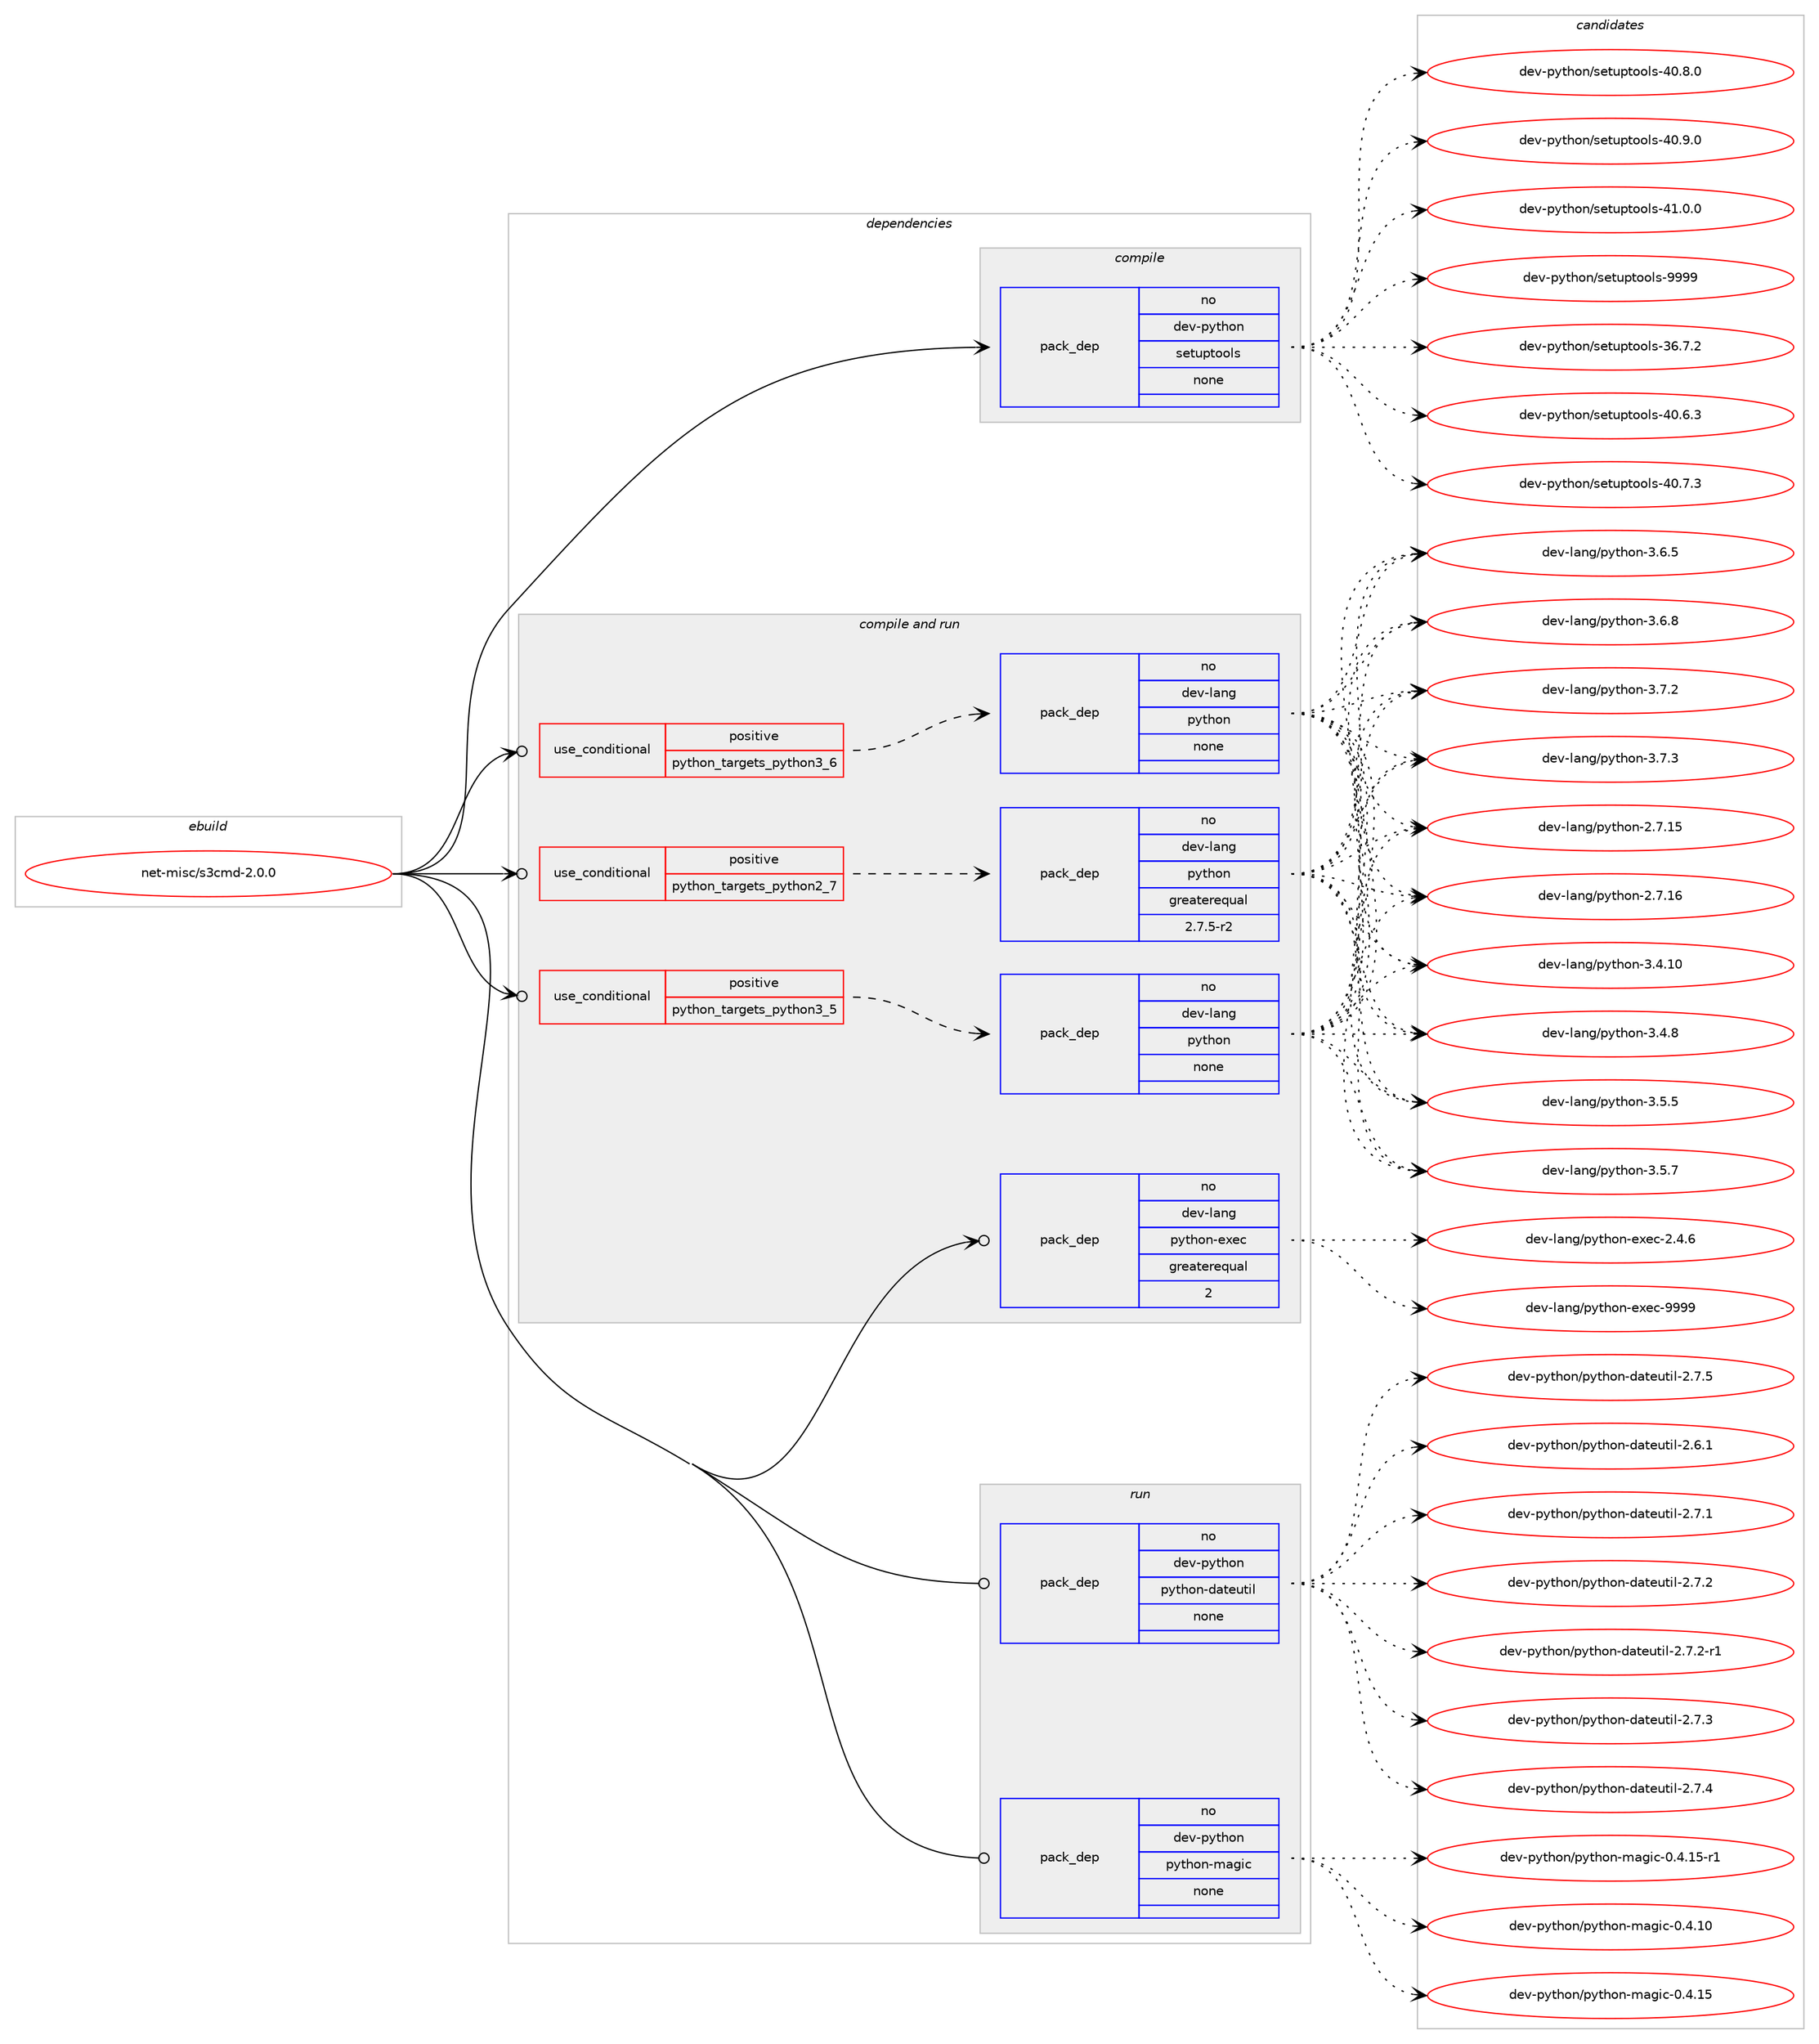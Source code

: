 digraph prolog {

# *************
# Graph options
# *************

newrank=true;
concentrate=true;
compound=true;
graph [rankdir=LR,fontname=Helvetica,fontsize=10,ranksep=1.5];#, ranksep=2.5, nodesep=0.2];
edge  [arrowhead=vee];
node  [fontname=Helvetica,fontsize=10];

# **********
# The ebuild
# **********

subgraph cluster_leftcol {
color=gray;
rank=same;
label=<<i>ebuild</i>>;
id [label="net-misc/s3cmd-2.0.0", color=red, width=4, href="../net-misc/s3cmd-2.0.0.svg"];
}

# ****************
# The dependencies
# ****************

subgraph cluster_midcol {
color=gray;
label=<<i>dependencies</i>>;
subgraph cluster_compile {
fillcolor="#eeeeee";
style=filled;
label=<<i>compile</i>>;
subgraph pack3033 {
dependency4119 [label=<<TABLE BORDER="0" CELLBORDER="1" CELLSPACING="0" CELLPADDING="4" WIDTH="220"><TR><TD ROWSPAN="6" CELLPADDING="30">pack_dep</TD></TR><TR><TD WIDTH="110">no</TD></TR><TR><TD>dev-python</TD></TR><TR><TD>setuptools</TD></TR><TR><TD>none</TD></TR><TR><TD></TD></TR></TABLE>>, shape=none, color=blue];
}
id:e -> dependency4119:w [weight=20,style="solid",arrowhead="vee"];
}
subgraph cluster_compileandrun {
fillcolor="#eeeeee";
style=filled;
label=<<i>compile and run</i>>;
subgraph cond1020 {
dependency4120 [label=<<TABLE BORDER="0" CELLBORDER="1" CELLSPACING="0" CELLPADDING="4"><TR><TD ROWSPAN="3" CELLPADDING="10">use_conditional</TD></TR><TR><TD>positive</TD></TR><TR><TD>python_targets_python2_7</TD></TR></TABLE>>, shape=none, color=red];
subgraph pack3034 {
dependency4121 [label=<<TABLE BORDER="0" CELLBORDER="1" CELLSPACING="0" CELLPADDING="4" WIDTH="220"><TR><TD ROWSPAN="6" CELLPADDING="30">pack_dep</TD></TR><TR><TD WIDTH="110">no</TD></TR><TR><TD>dev-lang</TD></TR><TR><TD>python</TD></TR><TR><TD>greaterequal</TD></TR><TR><TD>2.7.5-r2</TD></TR></TABLE>>, shape=none, color=blue];
}
dependency4120:e -> dependency4121:w [weight=20,style="dashed",arrowhead="vee"];
}
id:e -> dependency4120:w [weight=20,style="solid",arrowhead="odotvee"];
subgraph cond1021 {
dependency4122 [label=<<TABLE BORDER="0" CELLBORDER="1" CELLSPACING="0" CELLPADDING="4"><TR><TD ROWSPAN="3" CELLPADDING="10">use_conditional</TD></TR><TR><TD>positive</TD></TR><TR><TD>python_targets_python3_5</TD></TR></TABLE>>, shape=none, color=red];
subgraph pack3035 {
dependency4123 [label=<<TABLE BORDER="0" CELLBORDER="1" CELLSPACING="0" CELLPADDING="4" WIDTH="220"><TR><TD ROWSPAN="6" CELLPADDING="30">pack_dep</TD></TR><TR><TD WIDTH="110">no</TD></TR><TR><TD>dev-lang</TD></TR><TR><TD>python</TD></TR><TR><TD>none</TD></TR><TR><TD></TD></TR></TABLE>>, shape=none, color=blue];
}
dependency4122:e -> dependency4123:w [weight=20,style="dashed",arrowhead="vee"];
}
id:e -> dependency4122:w [weight=20,style="solid",arrowhead="odotvee"];
subgraph cond1022 {
dependency4124 [label=<<TABLE BORDER="0" CELLBORDER="1" CELLSPACING="0" CELLPADDING="4"><TR><TD ROWSPAN="3" CELLPADDING="10">use_conditional</TD></TR><TR><TD>positive</TD></TR><TR><TD>python_targets_python3_6</TD></TR></TABLE>>, shape=none, color=red];
subgraph pack3036 {
dependency4125 [label=<<TABLE BORDER="0" CELLBORDER="1" CELLSPACING="0" CELLPADDING="4" WIDTH="220"><TR><TD ROWSPAN="6" CELLPADDING="30">pack_dep</TD></TR><TR><TD WIDTH="110">no</TD></TR><TR><TD>dev-lang</TD></TR><TR><TD>python</TD></TR><TR><TD>none</TD></TR><TR><TD></TD></TR></TABLE>>, shape=none, color=blue];
}
dependency4124:e -> dependency4125:w [weight=20,style="dashed",arrowhead="vee"];
}
id:e -> dependency4124:w [weight=20,style="solid",arrowhead="odotvee"];
subgraph pack3037 {
dependency4126 [label=<<TABLE BORDER="0" CELLBORDER="1" CELLSPACING="0" CELLPADDING="4" WIDTH="220"><TR><TD ROWSPAN="6" CELLPADDING="30">pack_dep</TD></TR><TR><TD WIDTH="110">no</TD></TR><TR><TD>dev-lang</TD></TR><TR><TD>python-exec</TD></TR><TR><TD>greaterequal</TD></TR><TR><TD>2</TD></TR></TABLE>>, shape=none, color=blue];
}
id:e -> dependency4126:w [weight=20,style="solid",arrowhead="odotvee"];
}
subgraph cluster_run {
fillcolor="#eeeeee";
style=filled;
label=<<i>run</i>>;
subgraph pack3038 {
dependency4127 [label=<<TABLE BORDER="0" CELLBORDER="1" CELLSPACING="0" CELLPADDING="4" WIDTH="220"><TR><TD ROWSPAN="6" CELLPADDING="30">pack_dep</TD></TR><TR><TD WIDTH="110">no</TD></TR><TR><TD>dev-python</TD></TR><TR><TD>python-dateutil</TD></TR><TR><TD>none</TD></TR><TR><TD></TD></TR></TABLE>>, shape=none, color=blue];
}
id:e -> dependency4127:w [weight=20,style="solid",arrowhead="odot"];
subgraph pack3039 {
dependency4128 [label=<<TABLE BORDER="0" CELLBORDER="1" CELLSPACING="0" CELLPADDING="4" WIDTH="220"><TR><TD ROWSPAN="6" CELLPADDING="30">pack_dep</TD></TR><TR><TD WIDTH="110">no</TD></TR><TR><TD>dev-python</TD></TR><TR><TD>python-magic</TD></TR><TR><TD>none</TD></TR><TR><TD></TD></TR></TABLE>>, shape=none, color=blue];
}
id:e -> dependency4128:w [weight=20,style="solid",arrowhead="odot"];
}
}

# **************
# The candidates
# **************

subgraph cluster_choices {
rank=same;
color=gray;
label=<<i>candidates</i>>;

subgraph choice3033 {
color=black;
nodesep=1;
choice100101118451121211161041111104711510111611711211611111110811545515446554650 [label="dev-python/setuptools-36.7.2", color=red, width=4,href="../dev-python/setuptools-36.7.2.svg"];
choice100101118451121211161041111104711510111611711211611111110811545524846544651 [label="dev-python/setuptools-40.6.3", color=red, width=4,href="../dev-python/setuptools-40.6.3.svg"];
choice100101118451121211161041111104711510111611711211611111110811545524846554651 [label="dev-python/setuptools-40.7.3", color=red, width=4,href="../dev-python/setuptools-40.7.3.svg"];
choice100101118451121211161041111104711510111611711211611111110811545524846564648 [label="dev-python/setuptools-40.8.0", color=red, width=4,href="../dev-python/setuptools-40.8.0.svg"];
choice100101118451121211161041111104711510111611711211611111110811545524846574648 [label="dev-python/setuptools-40.9.0", color=red, width=4,href="../dev-python/setuptools-40.9.0.svg"];
choice100101118451121211161041111104711510111611711211611111110811545524946484648 [label="dev-python/setuptools-41.0.0", color=red, width=4,href="../dev-python/setuptools-41.0.0.svg"];
choice10010111845112121116104111110471151011161171121161111111081154557575757 [label="dev-python/setuptools-9999", color=red, width=4,href="../dev-python/setuptools-9999.svg"];
dependency4119:e -> choice100101118451121211161041111104711510111611711211611111110811545515446554650:w [style=dotted,weight="100"];
dependency4119:e -> choice100101118451121211161041111104711510111611711211611111110811545524846544651:w [style=dotted,weight="100"];
dependency4119:e -> choice100101118451121211161041111104711510111611711211611111110811545524846554651:w [style=dotted,weight="100"];
dependency4119:e -> choice100101118451121211161041111104711510111611711211611111110811545524846564648:w [style=dotted,weight="100"];
dependency4119:e -> choice100101118451121211161041111104711510111611711211611111110811545524846574648:w [style=dotted,weight="100"];
dependency4119:e -> choice100101118451121211161041111104711510111611711211611111110811545524946484648:w [style=dotted,weight="100"];
dependency4119:e -> choice10010111845112121116104111110471151011161171121161111111081154557575757:w [style=dotted,weight="100"];
}
subgraph choice3034 {
color=black;
nodesep=1;
choice10010111845108971101034711212111610411111045504655464953 [label="dev-lang/python-2.7.15", color=red, width=4,href="../dev-lang/python-2.7.15.svg"];
choice10010111845108971101034711212111610411111045504655464954 [label="dev-lang/python-2.7.16", color=red, width=4,href="../dev-lang/python-2.7.16.svg"];
choice10010111845108971101034711212111610411111045514652464948 [label="dev-lang/python-3.4.10", color=red, width=4,href="../dev-lang/python-3.4.10.svg"];
choice100101118451089711010347112121116104111110455146524656 [label="dev-lang/python-3.4.8", color=red, width=4,href="../dev-lang/python-3.4.8.svg"];
choice100101118451089711010347112121116104111110455146534653 [label="dev-lang/python-3.5.5", color=red, width=4,href="../dev-lang/python-3.5.5.svg"];
choice100101118451089711010347112121116104111110455146534655 [label="dev-lang/python-3.5.7", color=red, width=4,href="../dev-lang/python-3.5.7.svg"];
choice100101118451089711010347112121116104111110455146544653 [label="dev-lang/python-3.6.5", color=red, width=4,href="../dev-lang/python-3.6.5.svg"];
choice100101118451089711010347112121116104111110455146544656 [label="dev-lang/python-3.6.8", color=red, width=4,href="../dev-lang/python-3.6.8.svg"];
choice100101118451089711010347112121116104111110455146554650 [label="dev-lang/python-3.7.2", color=red, width=4,href="../dev-lang/python-3.7.2.svg"];
choice100101118451089711010347112121116104111110455146554651 [label="dev-lang/python-3.7.3", color=red, width=4,href="../dev-lang/python-3.7.3.svg"];
dependency4121:e -> choice10010111845108971101034711212111610411111045504655464953:w [style=dotted,weight="100"];
dependency4121:e -> choice10010111845108971101034711212111610411111045504655464954:w [style=dotted,weight="100"];
dependency4121:e -> choice10010111845108971101034711212111610411111045514652464948:w [style=dotted,weight="100"];
dependency4121:e -> choice100101118451089711010347112121116104111110455146524656:w [style=dotted,weight="100"];
dependency4121:e -> choice100101118451089711010347112121116104111110455146534653:w [style=dotted,weight="100"];
dependency4121:e -> choice100101118451089711010347112121116104111110455146534655:w [style=dotted,weight="100"];
dependency4121:e -> choice100101118451089711010347112121116104111110455146544653:w [style=dotted,weight="100"];
dependency4121:e -> choice100101118451089711010347112121116104111110455146544656:w [style=dotted,weight="100"];
dependency4121:e -> choice100101118451089711010347112121116104111110455146554650:w [style=dotted,weight="100"];
dependency4121:e -> choice100101118451089711010347112121116104111110455146554651:w [style=dotted,weight="100"];
}
subgraph choice3035 {
color=black;
nodesep=1;
choice10010111845108971101034711212111610411111045504655464953 [label="dev-lang/python-2.7.15", color=red, width=4,href="../dev-lang/python-2.7.15.svg"];
choice10010111845108971101034711212111610411111045504655464954 [label="dev-lang/python-2.7.16", color=red, width=4,href="../dev-lang/python-2.7.16.svg"];
choice10010111845108971101034711212111610411111045514652464948 [label="dev-lang/python-3.4.10", color=red, width=4,href="../dev-lang/python-3.4.10.svg"];
choice100101118451089711010347112121116104111110455146524656 [label="dev-lang/python-3.4.8", color=red, width=4,href="../dev-lang/python-3.4.8.svg"];
choice100101118451089711010347112121116104111110455146534653 [label="dev-lang/python-3.5.5", color=red, width=4,href="../dev-lang/python-3.5.5.svg"];
choice100101118451089711010347112121116104111110455146534655 [label="dev-lang/python-3.5.7", color=red, width=4,href="../dev-lang/python-3.5.7.svg"];
choice100101118451089711010347112121116104111110455146544653 [label="dev-lang/python-3.6.5", color=red, width=4,href="../dev-lang/python-3.6.5.svg"];
choice100101118451089711010347112121116104111110455146544656 [label="dev-lang/python-3.6.8", color=red, width=4,href="../dev-lang/python-3.6.8.svg"];
choice100101118451089711010347112121116104111110455146554650 [label="dev-lang/python-3.7.2", color=red, width=4,href="../dev-lang/python-3.7.2.svg"];
choice100101118451089711010347112121116104111110455146554651 [label="dev-lang/python-3.7.3", color=red, width=4,href="../dev-lang/python-3.7.3.svg"];
dependency4123:e -> choice10010111845108971101034711212111610411111045504655464953:w [style=dotted,weight="100"];
dependency4123:e -> choice10010111845108971101034711212111610411111045504655464954:w [style=dotted,weight="100"];
dependency4123:e -> choice10010111845108971101034711212111610411111045514652464948:w [style=dotted,weight="100"];
dependency4123:e -> choice100101118451089711010347112121116104111110455146524656:w [style=dotted,weight="100"];
dependency4123:e -> choice100101118451089711010347112121116104111110455146534653:w [style=dotted,weight="100"];
dependency4123:e -> choice100101118451089711010347112121116104111110455146534655:w [style=dotted,weight="100"];
dependency4123:e -> choice100101118451089711010347112121116104111110455146544653:w [style=dotted,weight="100"];
dependency4123:e -> choice100101118451089711010347112121116104111110455146544656:w [style=dotted,weight="100"];
dependency4123:e -> choice100101118451089711010347112121116104111110455146554650:w [style=dotted,weight="100"];
dependency4123:e -> choice100101118451089711010347112121116104111110455146554651:w [style=dotted,weight="100"];
}
subgraph choice3036 {
color=black;
nodesep=1;
choice10010111845108971101034711212111610411111045504655464953 [label="dev-lang/python-2.7.15", color=red, width=4,href="../dev-lang/python-2.7.15.svg"];
choice10010111845108971101034711212111610411111045504655464954 [label="dev-lang/python-2.7.16", color=red, width=4,href="../dev-lang/python-2.7.16.svg"];
choice10010111845108971101034711212111610411111045514652464948 [label="dev-lang/python-3.4.10", color=red, width=4,href="../dev-lang/python-3.4.10.svg"];
choice100101118451089711010347112121116104111110455146524656 [label="dev-lang/python-3.4.8", color=red, width=4,href="../dev-lang/python-3.4.8.svg"];
choice100101118451089711010347112121116104111110455146534653 [label="dev-lang/python-3.5.5", color=red, width=4,href="../dev-lang/python-3.5.5.svg"];
choice100101118451089711010347112121116104111110455146534655 [label="dev-lang/python-3.5.7", color=red, width=4,href="../dev-lang/python-3.5.7.svg"];
choice100101118451089711010347112121116104111110455146544653 [label="dev-lang/python-3.6.5", color=red, width=4,href="../dev-lang/python-3.6.5.svg"];
choice100101118451089711010347112121116104111110455146544656 [label="dev-lang/python-3.6.8", color=red, width=4,href="../dev-lang/python-3.6.8.svg"];
choice100101118451089711010347112121116104111110455146554650 [label="dev-lang/python-3.7.2", color=red, width=4,href="../dev-lang/python-3.7.2.svg"];
choice100101118451089711010347112121116104111110455146554651 [label="dev-lang/python-3.7.3", color=red, width=4,href="../dev-lang/python-3.7.3.svg"];
dependency4125:e -> choice10010111845108971101034711212111610411111045504655464953:w [style=dotted,weight="100"];
dependency4125:e -> choice10010111845108971101034711212111610411111045504655464954:w [style=dotted,weight="100"];
dependency4125:e -> choice10010111845108971101034711212111610411111045514652464948:w [style=dotted,weight="100"];
dependency4125:e -> choice100101118451089711010347112121116104111110455146524656:w [style=dotted,weight="100"];
dependency4125:e -> choice100101118451089711010347112121116104111110455146534653:w [style=dotted,weight="100"];
dependency4125:e -> choice100101118451089711010347112121116104111110455146534655:w [style=dotted,weight="100"];
dependency4125:e -> choice100101118451089711010347112121116104111110455146544653:w [style=dotted,weight="100"];
dependency4125:e -> choice100101118451089711010347112121116104111110455146544656:w [style=dotted,weight="100"];
dependency4125:e -> choice100101118451089711010347112121116104111110455146554650:w [style=dotted,weight="100"];
dependency4125:e -> choice100101118451089711010347112121116104111110455146554651:w [style=dotted,weight="100"];
}
subgraph choice3037 {
color=black;
nodesep=1;
choice1001011184510897110103471121211161041111104510112010199455046524654 [label="dev-lang/python-exec-2.4.6", color=red, width=4,href="../dev-lang/python-exec-2.4.6.svg"];
choice10010111845108971101034711212111610411111045101120101994557575757 [label="dev-lang/python-exec-9999", color=red, width=4,href="../dev-lang/python-exec-9999.svg"];
dependency4126:e -> choice1001011184510897110103471121211161041111104510112010199455046524654:w [style=dotted,weight="100"];
dependency4126:e -> choice10010111845108971101034711212111610411111045101120101994557575757:w [style=dotted,weight="100"];
}
subgraph choice3038 {
color=black;
nodesep=1;
choice10010111845112121116104111110471121211161041111104510097116101117116105108455046544649 [label="dev-python/python-dateutil-2.6.1", color=red, width=4,href="../dev-python/python-dateutil-2.6.1.svg"];
choice10010111845112121116104111110471121211161041111104510097116101117116105108455046554649 [label="dev-python/python-dateutil-2.7.1", color=red, width=4,href="../dev-python/python-dateutil-2.7.1.svg"];
choice10010111845112121116104111110471121211161041111104510097116101117116105108455046554650 [label="dev-python/python-dateutil-2.7.2", color=red, width=4,href="../dev-python/python-dateutil-2.7.2.svg"];
choice100101118451121211161041111104711212111610411111045100971161011171161051084550465546504511449 [label="dev-python/python-dateutil-2.7.2-r1", color=red, width=4,href="../dev-python/python-dateutil-2.7.2-r1.svg"];
choice10010111845112121116104111110471121211161041111104510097116101117116105108455046554651 [label="dev-python/python-dateutil-2.7.3", color=red, width=4,href="../dev-python/python-dateutil-2.7.3.svg"];
choice10010111845112121116104111110471121211161041111104510097116101117116105108455046554652 [label="dev-python/python-dateutil-2.7.4", color=red, width=4,href="../dev-python/python-dateutil-2.7.4.svg"];
choice10010111845112121116104111110471121211161041111104510097116101117116105108455046554653 [label="dev-python/python-dateutil-2.7.5", color=red, width=4,href="../dev-python/python-dateutil-2.7.5.svg"];
dependency4127:e -> choice10010111845112121116104111110471121211161041111104510097116101117116105108455046544649:w [style=dotted,weight="100"];
dependency4127:e -> choice10010111845112121116104111110471121211161041111104510097116101117116105108455046554649:w [style=dotted,weight="100"];
dependency4127:e -> choice10010111845112121116104111110471121211161041111104510097116101117116105108455046554650:w [style=dotted,weight="100"];
dependency4127:e -> choice100101118451121211161041111104711212111610411111045100971161011171161051084550465546504511449:w [style=dotted,weight="100"];
dependency4127:e -> choice10010111845112121116104111110471121211161041111104510097116101117116105108455046554651:w [style=dotted,weight="100"];
dependency4127:e -> choice10010111845112121116104111110471121211161041111104510097116101117116105108455046554652:w [style=dotted,weight="100"];
dependency4127:e -> choice10010111845112121116104111110471121211161041111104510097116101117116105108455046554653:w [style=dotted,weight="100"];
}
subgraph choice3039 {
color=black;
nodesep=1;
choice100101118451121211161041111104711212111610411111045109971031059945484652464948 [label="dev-python/python-magic-0.4.10", color=red, width=4,href="../dev-python/python-magic-0.4.10.svg"];
choice100101118451121211161041111104711212111610411111045109971031059945484652464953 [label="dev-python/python-magic-0.4.15", color=red, width=4,href="../dev-python/python-magic-0.4.15.svg"];
choice1001011184511212111610411111047112121116104111110451099710310599454846524649534511449 [label="dev-python/python-magic-0.4.15-r1", color=red, width=4,href="../dev-python/python-magic-0.4.15-r1.svg"];
dependency4128:e -> choice100101118451121211161041111104711212111610411111045109971031059945484652464948:w [style=dotted,weight="100"];
dependency4128:e -> choice100101118451121211161041111104711212111610411111045109971031059945484652464953:w [style=dotted,weight="100"];
dependency4128:e -> choice1001011184511212111610411111047112121116104111110451099710310599454846524649534511449:w [style=dotted,weight="100"];
}
}

}
